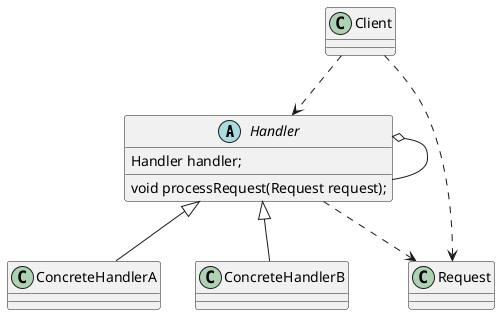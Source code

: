 @startuml
'https://plantuml.com/class-diagram

/'请求的接收者（处理者）'/
abstract class Handler{
    Handler handler;
    void processRequest(Request request);
}

class ConcreteHandlerA{
}
class ConcreteHandlerB{
}

Handler <|-- ConcreteHandlerA
Handler <|-- ConcreteHandlerB
Handler o-- Handler


/'请求'/

class Request{
}
/'Handler会使用（依赖）到请求'/
Handler ..> Request

class Client{

}
/'Client创建一个request,然后放入handler处理'/
Client ..> Request
Client ..> Handler
@enduml